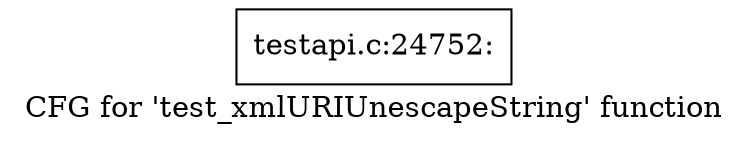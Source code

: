 digraph "CFG for 'test_xmlURIUnescapeString' function" {
	label="CFG for 'test_xmlURIUnescapeString' function";

	Node0x4e1b3f0 [shape=record,label="{testapi.c:24752:}"];
}
